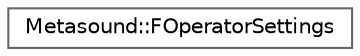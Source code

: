 digraph "Graphical Class Hierarchy"
{
 // INTERACTIVE_SVG=YES
 // LATEX_PDF_SIZE
  bgcolor="transparent";
  edge [fontname=Helvetica,fontsize=10,labelfontname=Helvetica,labelfontsize=10];
  node [fontname=Helvetica,fontsize=10,shape=box,height=0.2,width=0.4];
  rankdir="LR";
  Node0 [id="Node000000",label="Metasound::FOperatorSettings",height=0.2,width=0.4,color="grey40", fillcolor="white", style="filled",URL="$dd/d52/classMetasound_1_1FOperatorSettings.html",tooltip="FOperatorSettings."];
}
